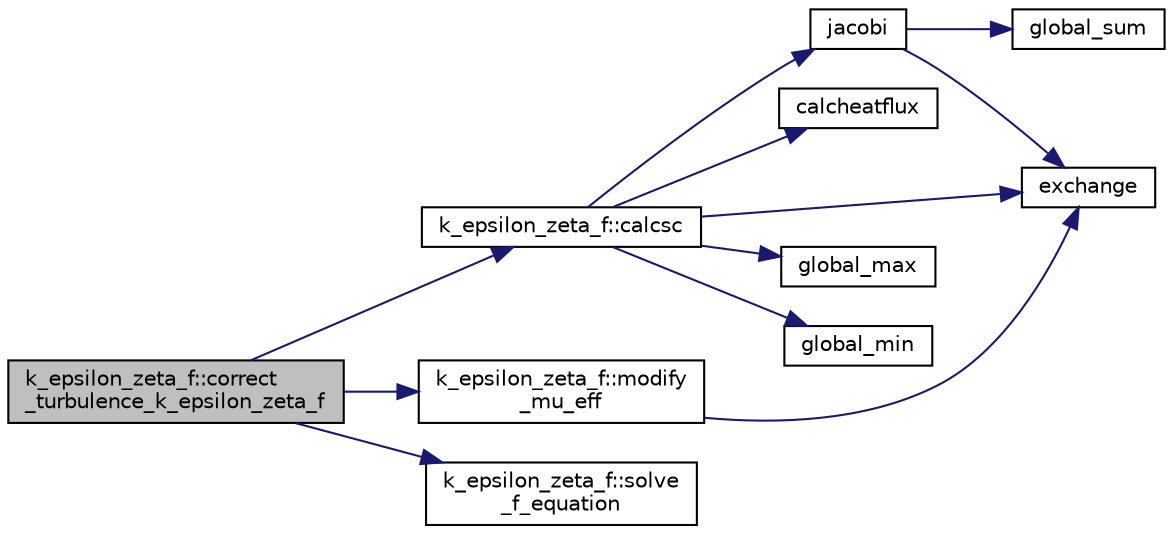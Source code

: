 digraph "k_epsilon_zeta_f::correct_turbulence_k_epsilon_zeta_f"
{
 // LATEX_PDF_SIZE
  edge [fontname="Helvetica",fontsize="10",labelfontname="Helvetica",labelfontsize="10"];
  node [fontname="Helvetica",fontsize="10",shape=record];
  rankdir="LR";
  Node1 [label="k_epsilon_zeta_f::correct\l_turbulence_k_epsilon_zeta_f",height=0.2,width=0.4,color="black", fillcolor="grey75", style="filled", fontcolor="black",tooltip=" "];
  Node1 -> Node2 [color="midnightblue",fontsize="10",style="solid",fontname="Helvetica"];
  Node2 [label="k_epsilon_zeta_f::calcsc",height=0.2,width=0.4,color="black", fillcolor="white", style="filled",URL="$namespacek__epsilon__zeta__f.html#a40c6034a8de0d37467f8b44a6a56c9f4",tooltip=" "];
  Node2 -> Node3 [color="midnightblue",fontsize="10",style="solid",fontname="Helvetica"];
  Node3 [label="calcheatflux",height=0.2,width=0.4,color="black", fillcolor="white", style="filled",URL="$calcheatflux_8f90.html#a1d121507832c2a426ccf16757c03ad46",tooltip=" "];
  Node2 -> Node4 [color="midnightblue",fontsize="10",style="solid",fontname="Helvetica"];
  Node4 [label="exchange",height=0.2,width=0.4,color="black", fillcolor="white", style="filled",URL="$exchange_8f90.html#a5fc820a1936a17b779afe691729f2e84",tooltip=" "];
  Node2 -> Node5 [color="midnightblue",fontsize="10",style="solid",fontname="Helvetica"];
  Node5 [label="global_max",height=0.2,width=0.4,color="black", fillcolor="white", style="filled",URL="$global__max__mpi_8f90.html#a3969dba31b39f0efc28bf16a22bb0f63",tooltip=" "];
  Node2 -> Node6 [color="midnightblue",fontsize="10",style="solid",fontname="Helvetica"];
  Node6 [label="global_min",height=0.2,width=0.4,color="black", fillcolor="white", style="filled",URL="$global__min__mpi_8f90.html#a8d3f5ccc1e5e38338c50893c1b241b98",tooltip=" "];
  Node2 -> Node7 [color="midnightblue",fontsize="10",style="solid",fontname="Helvetica"];
  Node7 [label="jacobi",height=0.2,width=0.4,color="black", fillcolor="white", style="filled",URL="$jacobi_8f90.html#aabc5519018ae344bfdf951ed5c618091",tooltip=" "];
  Node7 -> Node4 [color="midnightblue",fontsize="10",style="solid",fontname="Helvetica"];
  Node7 -> Node8 [color="midnightblue",fontsize="10",style="solid",fontname="Helvetica"];
  Node8 [label="global_sum",height=0.2,width=0.4,color="black", fillcolor="white", style="filled",URL="$global__sum__mpi_8f90.html#a58e0607c82def5e112fdf461f29d2d9f",tooltip=" "];
  Node1 -> Node9 [color="midnightblue",fontsize="10",style="solid",fontname="Helvetica"];
  Node9 [label="k_epsilon_zeta_f::modify\l_mu_eff",height=0.2,width=0.4,color="black", fillcolor="white", style="filled",URL="$namespacek__epsilon__zeta__f.html#aee004b7784046d5d09ef6090646cd0de",tooltip=" "];
  Node9 -> Node4 [color="midnightblue",fontsize="10",style="solid",fontname="Helvetica"];
  Node1 -> Node10 [color="midnightblue",fontsize="10",style="solid",fontname="Helvetica"];
  Node10 [label="k_epsilon_zeta_f::solve\l_f_equation",height=0.2,width=0.4,color="black", fillcolor="white", style="filled",URL="$namespacek__epsilon__zeta__f.html#af14b2ab1d31025e38c2f7c0c03144e0c",tooltip=" "];
}
